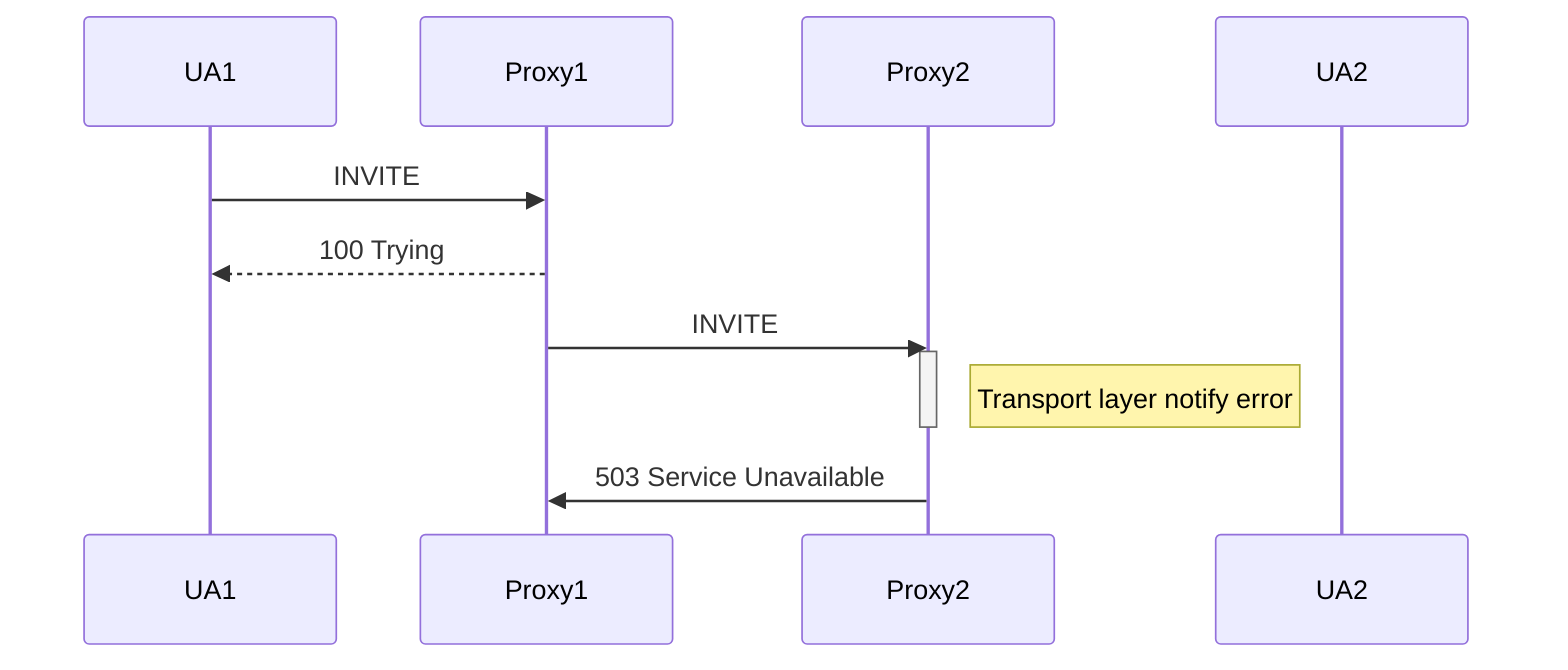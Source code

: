 %% Sequence diagram code
sequenceDiagram
    UA1 ->> Proxy1: INVITE
    Proxy1 -->> UA1: 100 Trying
    Proxy1 ->> Proxy2: INVITE
    activate Proxy2
    Note right of Proxy2: Transport layer notify error
    deactivate Proxy2
    Proxy2 ->> Proxy1: 503 Service Unavailable
    participant UA2